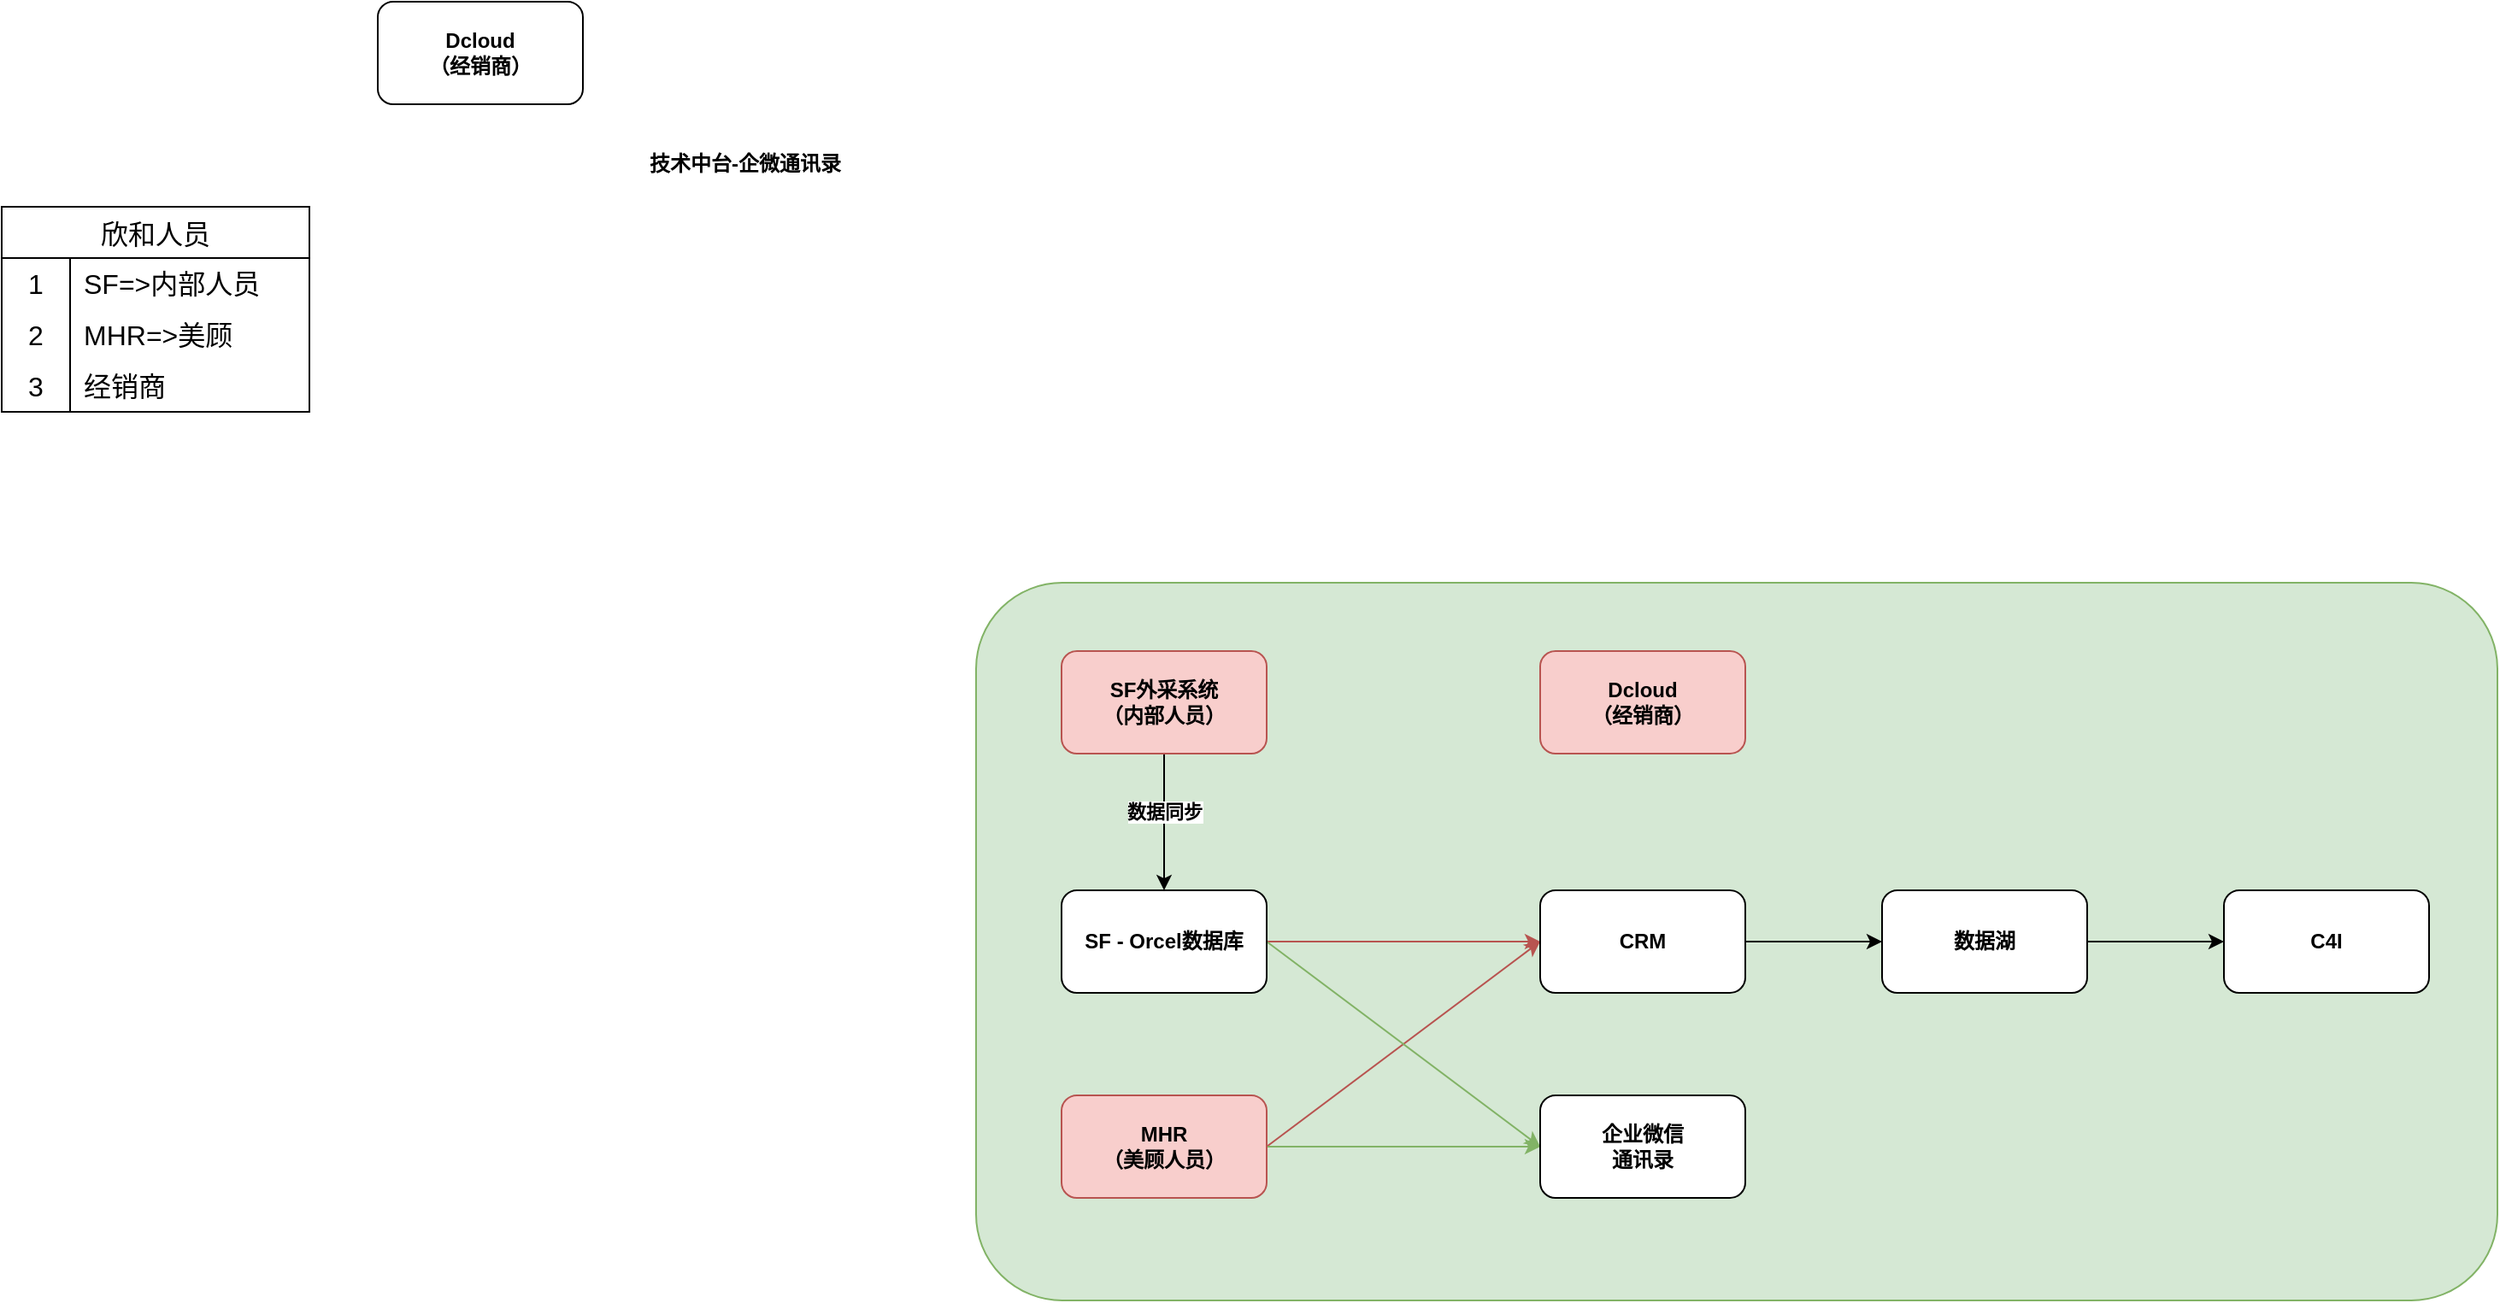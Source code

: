 <mxfile version="24.0.2" type="github">
  <diagram name="第 1 页" id="B5LX5rfYJhsngNCD7u-h">
    <mxGraphModel dx="978" dy="1781" grid="1" gridSize="10" guides="1" tooltips="1" connect="1" arrows="1" fold="1" page="1" pageScale="1" pageWidth="827" pageHeight="1169" math="0" shadow="0">
      <root>
        <mxCell id="0" />
        <mxCell id="1" parent="0" />
        <mxCell id="FaN1qW55NtizGSfyZZEe-50" value="" style="rounded=1;whiteSpace=wrap;html=1;fillColor=#d5e8d4;strokeColor=#82b366;arcSize=12;" vertex="1" parent="1">
          <mxGeometry x="730" y="330" width="890" height="420" as="geometry" />
        </mxCell>
        <mxCell id="FaN1qW55NtizGSfyZZEe-1" value="欣和人员" style="shape=table;startSize=30;container=1;collapsible=0;childLayout=tableLayout;fixedRows=1;rowLines=0;fontStyle=0;strokeColor=default;fontSize=16;" vertex="1" parent="1">
          <mxGeometry x="160" y="110" width="180" height="120" as="geometry" />
        </mxCell>
        <mxCell id="FaN1qW55NtizGSfyZZEe-2" value="" style="shape=tableRow;horizontal=0;startSize=0;swimlaneHead=0;swimlaneBody=0;top=0;left=0;bottom=0;right=0;collapsible=0;dropTarget=0;fillColor=none;points=[[0,0.5],[1,0.5]];portConstraint=eastwest;strokeColor=inherit;fontSize=16;" vertex="1" parent="FaN1qW55NtizGSfyZZEe-1">
          <mxGeometry y="30" width="180" height="30" as="geometry" />
        </mxCell>
        <mxCell id="FaN1qW55NtizGSfyZZEe-3" value="1" style="shape=partialRectangle;html=1;whiteSpace=wrap;connectable=0;fillColor=none;top=0;left=0;bottom=0;right=0;overflow=hidden;pointerEvents=1;strokeColor=inherit;fontSize=16;" vertex="1" parent="FaN1qW55NtizGSfyZZEe-2">
          <mxGeometry width="40" height="30" as="geometry">
            <mxRectangle width="40" height="30" as="alternateBounds" />
          </mxGeometry>
        </mxCell>
        <mxCell id="FaN1qW55NtizGSfyZZEe-4" value="SF=&amp;gt;内部人员" style="shape=partialRectangle;html=1;whiteSpace=wrap;connectable=0;fillColor=none;top=0;left=0;bottom=0;right=0;align=left;spacingLeft=6;overflow=hidden;strokeColor=inherit;fontSize=16;" vertex="1" parent="FaN1qW55NtizGSfyZZEe-2">
          <mxGeometry x="40" width="140" height="30" as="geometry">
            <mxRectangle width="140" height="30" as="alternateBounds" />
          </mxGeometry>
        </mxCell>
        <mxCell id="FaN1qW55NtizGSfyZZEe-5" value="" style="shape=tableRow;horizontal=0;startSize=0;swimlaneHead=0;swimlaneBody=0;top=0;left=0;bottom=0;right=0;collapsible=0;dropTarget=0;fillColor=none;points=[[0,0.5],[1,0.5]];portConstraint=eastwest;strokeColor=inherit;fontSize=16;" vertex="1" parent="FaN1qW55NtizGSfyZZEe-1">
          <mxGeometry y="60" width="180" height="30" as="geometry" />
        </mxCell>
        <mxCell id="FaN1qW55NtizGSfyZZEe-6" value="2" style="shape=partialRectangle;html=1;whiteSpace=wrap;connectable=0;fillColor=none;top=0;left=0;bottom=0;right=0;overflow=hidden;strokeColor=inherit;fontSize=16;" vertex="1" parent="FaN1qW55NtizGSfyZZEe-5">
          <mxGeometry width="40" height="30" as="geometry">
            <mxRectangle width="40" height="30" as="alternateBounds" />
          </mxGeometry>
        </mxCell>
        <mxCell id="FaN1qW55NtizGSfyZZEe-7" value="MHR=&amp;gt;美顾" style="shape=partialRectangle;html=1;whiteSpace=wrap;connectable=0;fillColor=none;top=0;left=0;bottom=0;right=0;align=left;spacingLeft=6;overflow=hidden;strokeColor=inherit;fontSize=16;" vertex="1" parent="FaN1qW55NtizGSfyZZEe-5">
          <mxGeometry x="40" width="140" height="30" as="geometry">
            <mxRectangle width="140" height="30" as="alternateBounds" />
          </mxGeometry>
        </mxCell>
        <mxCell id="FaN1qW55NtizGSfyZZEe-8" value="" style="shape=tableRow;horizontal=0;startSize=0;swimlaneHead=0;swimlaneBody=0;top=0;left=0;bottom=0;right=0;collapsible=0;dropTarget=0;fillColor=none;points=[[0,0.5],[1,0.5]];portConstraint=eastwest;strokeColor=inherit;fontSize=16;" vertex="1" parent="FaN1qW55NtizGSfyZZEe-1">
          <mxGeometry y="90" width="180" height="30" as="geometry" />
        </mxCell>
        <mxCell id="FaN1qW55NtizGSfyZZEe-9" value="3" style="shape=partialRectangle;html=1;whiteSpace=wrap;connectable=0;fillColor=none;top=0;left=0;bottom=0;right=0;overflow=hidden;strokeColor=inherit;fontSize=16;" vertex="1" parent="FaN1qW55NtizGSfyZZEe-8">
          <mxGeometry width="40" height="30" as="geometry">
            <mxRectangle width="40" height="30" as="alternateBounds" />
          </mxGeometry>
        </mxCell>
        <mxCell id="FaN1qW55NtizGSfyZZEe-10" value="经销商" style="shape=partialRectangle;html=1;whiteSpace=wrap;connectable=0;fillColor=none;top=0;left=0;bottom=0;right=0;align=left;spacingLeft=6;overflow=hidden;strokeColor=inherit;fontSize=16;" vertex="1" parent="FaN1qW55NtizGSfyZZEe-8">
          <mxGeometry x="40" width="140" height="30" as="geometry">
            <mxRectangle width="140" height="30" as="alternateBounds" />
          </mxGeometry>
        </mxCell>
        <mxCell id="FaN1qW55NtizGSfyZZEe-33" value="" style="edgeStyle=none;rounded=0;orthogonalLoop=1;jettySize=auto;html=1;" edge="1" parent="1" source="FaN1qW55NtizGSfyZZEe-21" target="FaN1qW55NtizGSfyZZEe-32">
          <mxGeometry relative="1" as="geometry" />
        </mxCell>
        <mxCell id="FaN1qW55NtizGSfyZZEe-34" value="数据同步" style="edgeLabel;html=1;align=center;verticalAlign=middle;resizable=0;points=[];fontStyle=1" vertex="1" connectable="0" parent="FaN1qW55NtizGSfyZZEe-33">
          <mxGeometry x="-0.215" y="2" relative="1" as="geometry">
            <mxPoint x="-2" y="2" as="offset" />
          </mxGeometry>
        </mxCell>
        <mxCell id="FaN1qW55NtizGSfyZZEe-21" value="SF外采系统&lt;br&gt;（内部人员）" style="rounded=1;whiteSpace=wrap;html=1;fontStyle=1;fillColor=#f8cecc;strokeColor=#b85450;" vertex="1" parent="1">
          <mxGeometry x="780" y="370" width="120" height="60" as="geometry" />
        </mxCell>
        <mxCell id="FaN1qW55NtizGSfyZZEe-38" style="edgeStyle=none;rounded=0;orthogonalLoop=1;jettySize=auto;html=1;entryX=0;entryY=0.5;entryDx=0;entryDy=0;fillColor=#f8cecc;strokeColor=#b85450;exitX=1;exitY=0.5;exitDx=0;exitDy=0;fontStyle=1" edge="1" parent="1" source="FaN1qW55NtizGSfyZZEe-22" target="FaN1qW55NtizGSfyZZEe-35">
          <mxGeometry relative="1" as="geometry">
            <mxPoint x="900" y="670" as="sourcePoint" />
          </mxGeometry>
        </mxCell>
        <mxCell id="FaN1qW55NtizGSfyZZEe-41" style="edgeStyle=none;rounded=0;orthogonalLoop=1;jettySize=auto;html=1;exitX=1;exitY=0.5;exitDx=0;exitDy=0;entryX=0;entryY=0.5;entryDx=0;entryDy=0;fillColor=#d5e8d4;strokeColor=#82b366;fontStyle=1" edge="1" parent="1" source="FaN1qW55NtizGSfyZZEe-22" target="FaN1qW55NtizGSfyZZEe-40">
          <mxGeometry relative="1" as="geometry" />
        </mxCell>
        <mxCell id="FaN1qW55NtizGSfyZZEe-22" value="MHR&lt;br&gt;（美顾人员）" style="rounded=1;whiteSpace=wrap;html=1;fontStyle=1;fillColor=#f8cecc;strokeColor=#b85450;" vertex="1" parent="1">
          <mxGeometry x="780" y="630" width="120" height="60" as="geometry" />
        </mxCell>
        <mxCell id="FaN1qW55NtizGSfyZZEe-24" value="&lt;b&gt;技术中台-企微通讯录&lt;/b&gt;" style="text;html=1;align=center;verticalAlign=middle;whiteSpace=wrap;rounded=0;" vertex="1" parent="1">
          <mxGeometry x="530" y="70" width="130" height="30" as="geometry" />
        </mxCell>
        <mxCell id="FaN1qW55NtizGSfyZZEe-25" value="Dcloud&lt;br&gt;（经销商）" style="rounded=1;whiteSpace=wrap;html=1;fontStyle=1" vertex="1" parent="1">
          <mxGeometry x="380" y="-10" width="120" height="60" as="geometry" />
        </mxCell>
        <mxCell id="FaN1qW55NtizGSfyZZEe-36" value="" style="edgeStyle=none;rounded=0;orthogonalLoop=1;jettySize=auto;html=1;fillColor=#f8cecc;strokeColor=#b85450;fontStyle=1" edge="1" parent="1" source="FaN1qW55NtizGSfyZZEe-32" target="FaN1qW55NtizGSfyZZEe-35">
          <mxGeometry relative="1" as="geometry" />
        </mxCell>
        <mxCell id="FaN1qW55NtizGSfyZZEe-43" style="edgeStyle=none;rounded=0;orthogonalLoop=1;jettySize=auto;html=1;exitX=1;exitY=0.5;exitDx=0;exitDy=0;entryX=0;entryY=0.5;entryDx=0;entryDy=0;fillColor=#d5e8d4;strokeColor=#82b366;fontStyle=1" edge="1" parent="1" source="FaN1qW55NtizGSfyZZEe-32" target="FaN1qW55NtizGSfyZZEe-40">
          <mxGeometry relative="1" as="geometry" />
        </mxCell>
        <mxCell id="FaN1qW55NtizGSfyZZEe-32" value="SF - Orcel数据库" style="whiteSpace=wrap;html=1;rounded=1;fontStyle=1;" vertex="1" parent="1">
          <mxGeometry x="780" y="510" width="120" height="60" as="geometry" />
        </mxCell>
        <mxCell id="FaN1qW55NtizGSfyZZEe-47" value="" style="edgeStyle=none;rounded=0;orthogonalLoop=1;jettySize=auto;html=1;" edge="1" parent="1" source="FaN1qW55NtizGSfyZZEe-35" target="FaN1qW55NtizGSfyZZEe-46">
          <mxGeometry relative="1" as="geometry" />
        </mxCell>
        <mxCell id="FaN1qW55NtizGSfyZZEe-35" value="CRM" style="whiteSpace=wrap;html=1;rounded=1;fontStyle=1;" vertex="1" parent="1">
          <mxGeometry x="1060" y="510" width="120" height="60" as="geometry" />
        </mxCell>
        <mxCell id="FaN1qW55NtizGSfyZZEe-40" value="企业微信&lt;br&gt;通讯录" style="whiteSpace=wrap;html=1;rounded=1;fontStyle=1;" vertex="1" parent="1">
          <mxGeometry x="1060" y="630" width="120" height="60" as="geometry" />
        </mxCell>
        <mxCell id="FaN1qW55NtizGSfyZZEe-49" value="" style="edgeStyle=none;rounded=0;orthogonalLoop=1;jettySize=auto;html=1;" edge="1" parent="1" source="FaN1qW55NtizGSfyZZEe-46" target="FaN1qW55NtizGSfyZZEe-48">
          <mxGeometry relative="1" as="geometry" />
        </mxCell>
        <mxCell id="FaN1qW55NtizGSfyZZEe-46" value="数据湖" style="whiteSpace=wrap;html=1;rounded=1;fontStyle=1;" vertex="1" parent="1">
          <mxGeometry x="1260" y="510" width="120" height="60" as="geometry" />
        </mxCell>
        <mxCell id="FaN1qW55NtizGSfyZZEe-48" value="C4I" style="whiteSpace=wrap;html=1;rounded=1;fontStyle=1;" vertex="1" parent="1">
          <mxGeometry x="1460" y="510" width="120" height="60" as="geometry" />
        </mxCell>
        <mxCell id="FaN1qW55NtizGSfyZZEe-52" value="Dcloud&lt;br&gt;（经销商）" style="rounded=1;whiteSpace=wrap;html=1;fontStyle=1;fillColor=#f8cecc;strokeColor=#b85450;" vertex="1" parent="1">
          <mxGeometry x="1060" y="370" width="120" height="60" as="geometry" />
        </mxCell>
      </root>
    </mxGraphModel>
  </diagram>
</mxfile>
